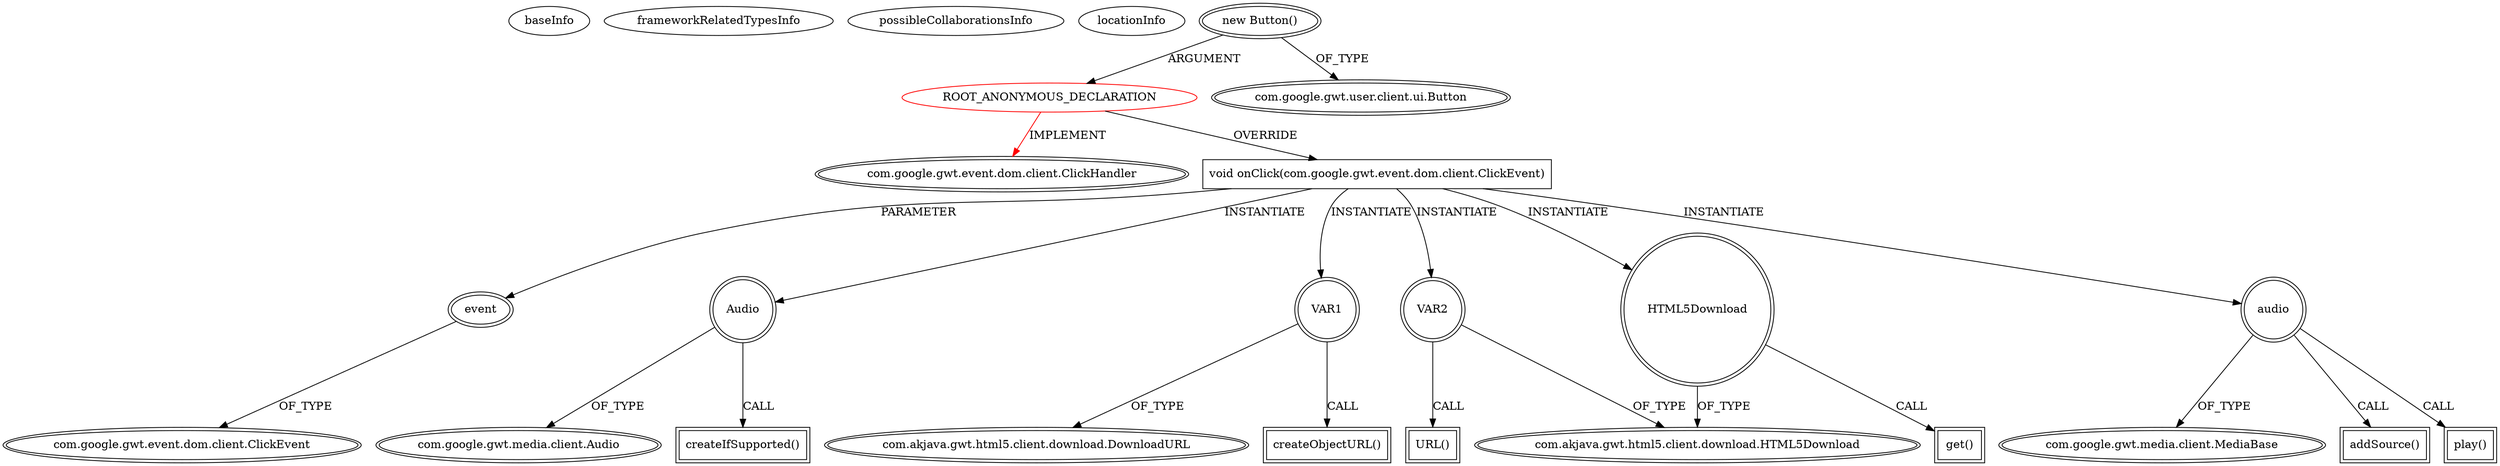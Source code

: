 digraph {
baseInfo[graphId=643,category="extension_graph",isAnonymous=true,possibleRelation=false]
frameworkRelatedTypesInfo[0="com.google.gwt.event.dom.client.ClickHandler"]
possibleCollaborationsInfo[]
locationInfo[projectName="akjava-GWTRecorderjs",filePath="/akjava-GWTRecorderjs/GWTRecorderjs-master/src/com/akjava/gwt/recorder/client/GWTRecorder.java",contextSignature="void onModuleLoad()",graphId="643"]
0[label="ROOT_ANONYMOUS_DECLARATION",vertexType="ROOT_ANONYMOUS_DECLARATION",isFrameworkType=false,color=red]
1[label="com.google.gwt.event.dom.client.ClickHandler",vertexType="FRAMEWORK_INTERFACE_TYPE",isFrameworkType=true,peripheries=2]
2[label="new Button()",vertexType="OUTSIDE_CONSTRUCTOR_CALL",isFrameworkType=true,peripheries=2]
3[label="com.google.gwt.user.client.ui.Button",vertexType="FRAMEWORK_CLASS_TYPE",isFrameworkType=true,peripheries=2]
4[label="void onClick(com.google.gwt.event.dom.client.ClickEvent)",vertexType="OVERRIDING_METHOD_DECLARATION",isFrameworkType=false,shape=box]
5[label="event",vertexType="PARAMETER_DECLARATION",isFrameworkType=true,peripheries=2]
6[label="com.google.gwt.event.dom.client.ClickEvent",vertexType="FRAMEWORK_CLASS_TYPE",isFrameworkType=true,peripheries=2]
7[label="Audio",vertexType="VARIABLE_EXPRESION",isFrameworkType=true,peripheries=2,shape=circle]
9[label="com.google.gwt.media.client.Audio",vertexType="FRAMEWORK_CLASS_TYPE",isFrameworkType=true,peripheries=2]
8[label="createIfSupported()",vertexType="INSIDE_CALL",isFrameworkType=true,peripheries=2,shape=box]
10[label="VAR1",vertexType="VARIABLE_EXPRESION",isFrameworkType=true,peripheries=2,shape=circle]
12[label="com.akjava.gwt.html5.client.download.DownloadURL",vertexType="FRAMEWORK_CLASS_TYPE",isFrameworkType=true,peripheries=2]
11[label="createObjectURL()",vertexType="INSIDE_CALL",isFrameworkType=true,peripheries=2,shape=box]
13[label="VAR2",vertexType="VARIABLE_EXPRESION",isFrameworkType=true,peripheries=2,shape=circle]
15[label="com.akjava.gwt.html5.client.download.HTML5Download",vertexType="FRAMEWORK_CLASS_TYPE",isFrameworkType=true,peripheries=2]
14[label="URL()",vertexType="INSIDE_CALL",isFrameworkType=true,peripheries=2,shape=box]
16[label="HTML5Download",vertexType="VARIABLE_EXPRESION",isFrameworkType=true,peripheries=2,shape=circle]
17[label="get()",vertexType="INSIDE_CALL",isFrameworkType=true,peripheries=2,shape=box]
19[label="audio",vertexType="VARIABLE_EXPRESION",isFrameworkType=true,peripheries=2,shape=circle]
21[label="com.google.gwt.media.client.MediaBase",vertexType="FRAMEWORK_CLASS_TYPE",isFrameworkType=true,peripheries=2]
20[label="addSource()",vertexType="INSIDE_CALL",isFrameworkType=true,peripheries=2,shape=box]
23[label="play()",vertexType="INSIDE_CALL",isFrameworkType=true,peripheries=2,shape=box]
0->1[label="IMPLEMENT",color=red]
2->0[label="ARGUMENT"]
2->3[label="OF_TYPE"]
0->4[label="OVERRIDE"]
5->6[label="OF_TYPE"]
4->5[label="PARAMETER"]
4->7[label="INSTANTIATE"]
7->9[label="OF_TYPE"]
7->8[label="CALL"]
4->10[label="INSTANTIATE"]
10->12[label="OF_TYPE"]
10->11[label="CALL"]
4->13[label="INSTANTIATE"]
13->15[label="OF_TYPE"]
13->14[label="CALL"]
4->16[label="INSTANTIATE"]
16->15[label="OF_TYPE"]
16->17[label="CALL"]
4->19[label="INSTANTIATE"]
19->21[label="OF_TYPE"]
19->20[label="CALL"]
19->23[label="CALL"]
}
